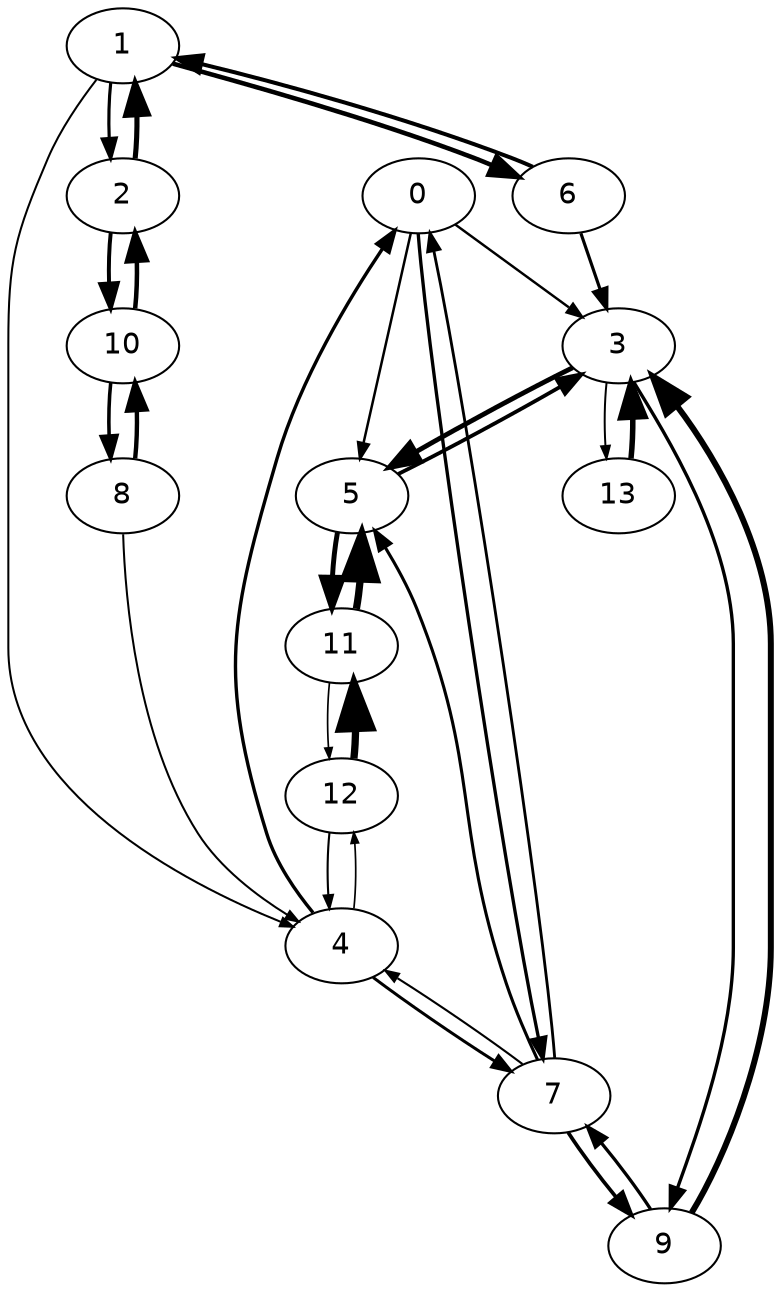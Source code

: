 digraph "" {
	node [fontname=Helvetica];
	0 -> 3	[arrowsize=0.7402784458858985,
		penwidth=1.1757363552305449];
	0 -> 5	[arrowsize=0.7557485392688971,
		penwidth=1.2003065035447191];
	0 -> 7	[arrowsize=1.0090158406686178,
		penwidth=1.6025545704736872];
	3 -> 5	[arrowsize=1.4662529900029648,
		penwidth=2.3287547488282385];
	3 -> 9	[arrowsize=1.0141096281135775,
		penwidth=1.6106447034745057];
	3 -> 13	[arrowsize=0.5990866523052758,
		penwidth=0.9514905654260264];
	5 -> 3	[arrowsize=1.1537528040788392,
		penwidth=1.8324309241252155];
	5 -> 11	[arrowsize=1.4959605326420065,
		penwidth=2.3759373165490696];
	7 -> 0	[arrowsize=0.8583272053535854,
		penwidth=1.36322556144393];
	7 -> 5	[arrowsize=0.9401196861533396,
		penwidth=1.4931312662435396];
	7 -> 4	[arrowsize=0.6344383580509659,
		penwidth=1.007637392198593];
	7 -> 9	[arrowsize=1.1256441140341589,
		penwidth=1.7877877105248405];
	1 -> 2	[arrowsize=0.959203871188077,
		penwidth=1.5234414424751814];
	1 -> 4	[arrowsize=0.6139590769300457,
		penwidth=0.9751114751241903];
	1 -> 6	[arrowsize=1.3851894246405012,
		penwidth=2.200006733252561];
	2 -> 1	[arrowsize=1.548781882542169,
		penwidth=2.459830048743445];
	2 -> 10	[arrowsize=1.1979872326270602,
		penwidth=1.902685604760625];
	4 -> 0	[arrowsize=1.0272775863583645,
		penwidth=1.631558519510344];
	4 -> 7	[arrowsize=0.9088981123519438,
		penwidth=1.443544060794264];
	4 -> 12	[arrowsize=0.5144701500737926,
		penwidth=0.8170996501172001];
	6 -> 3	[arrowsize=0.9605017589747062,
		penwidth=1.5255027936657102];
	6 -> 1	[arrowsize=1.2179631576386756,
		penwidth=1.93441207389672];
	10 -> 2	[arrowsize=1.3626042670618754,
		penwidth=2.1641361888629786];
	10 -> 8	[arrowsize=1.0782647055568118,
		penwidth=1.712538061766701];
	9 -> 3	[arrowsize=1.8102908702484828,
		penwidth=2.8751678527475906];
	9 -> 7	[arrowsize=0.9944997412757215,
		penwidth=1.5794995890849697];
	13 -> 3	[arrowsize=1.6653494538329623,
		penwidth=2.6449667796170577];
	12 -> 4	[arrowsize=0.6366367864183334,
		penwidth=1.0111290137232354];
	12 -> 11	[arrowsize=2.21,
		penwidth=3.5100000000000002];
	11 -> 5	[arrowsize=2.201717635144261,
		penwidth=3.4968456558173564];
	11 -> 12	[arrowsize=0.51,
		penwidth=0.81];
	8 -> 4	[arrowsize=0.6149309341408239,
		penwidth=0.9766550130471909];
	8 -> 10	[arrowsize=1.3260074396867494,
		penwidth=2.1060118159730727];
}
